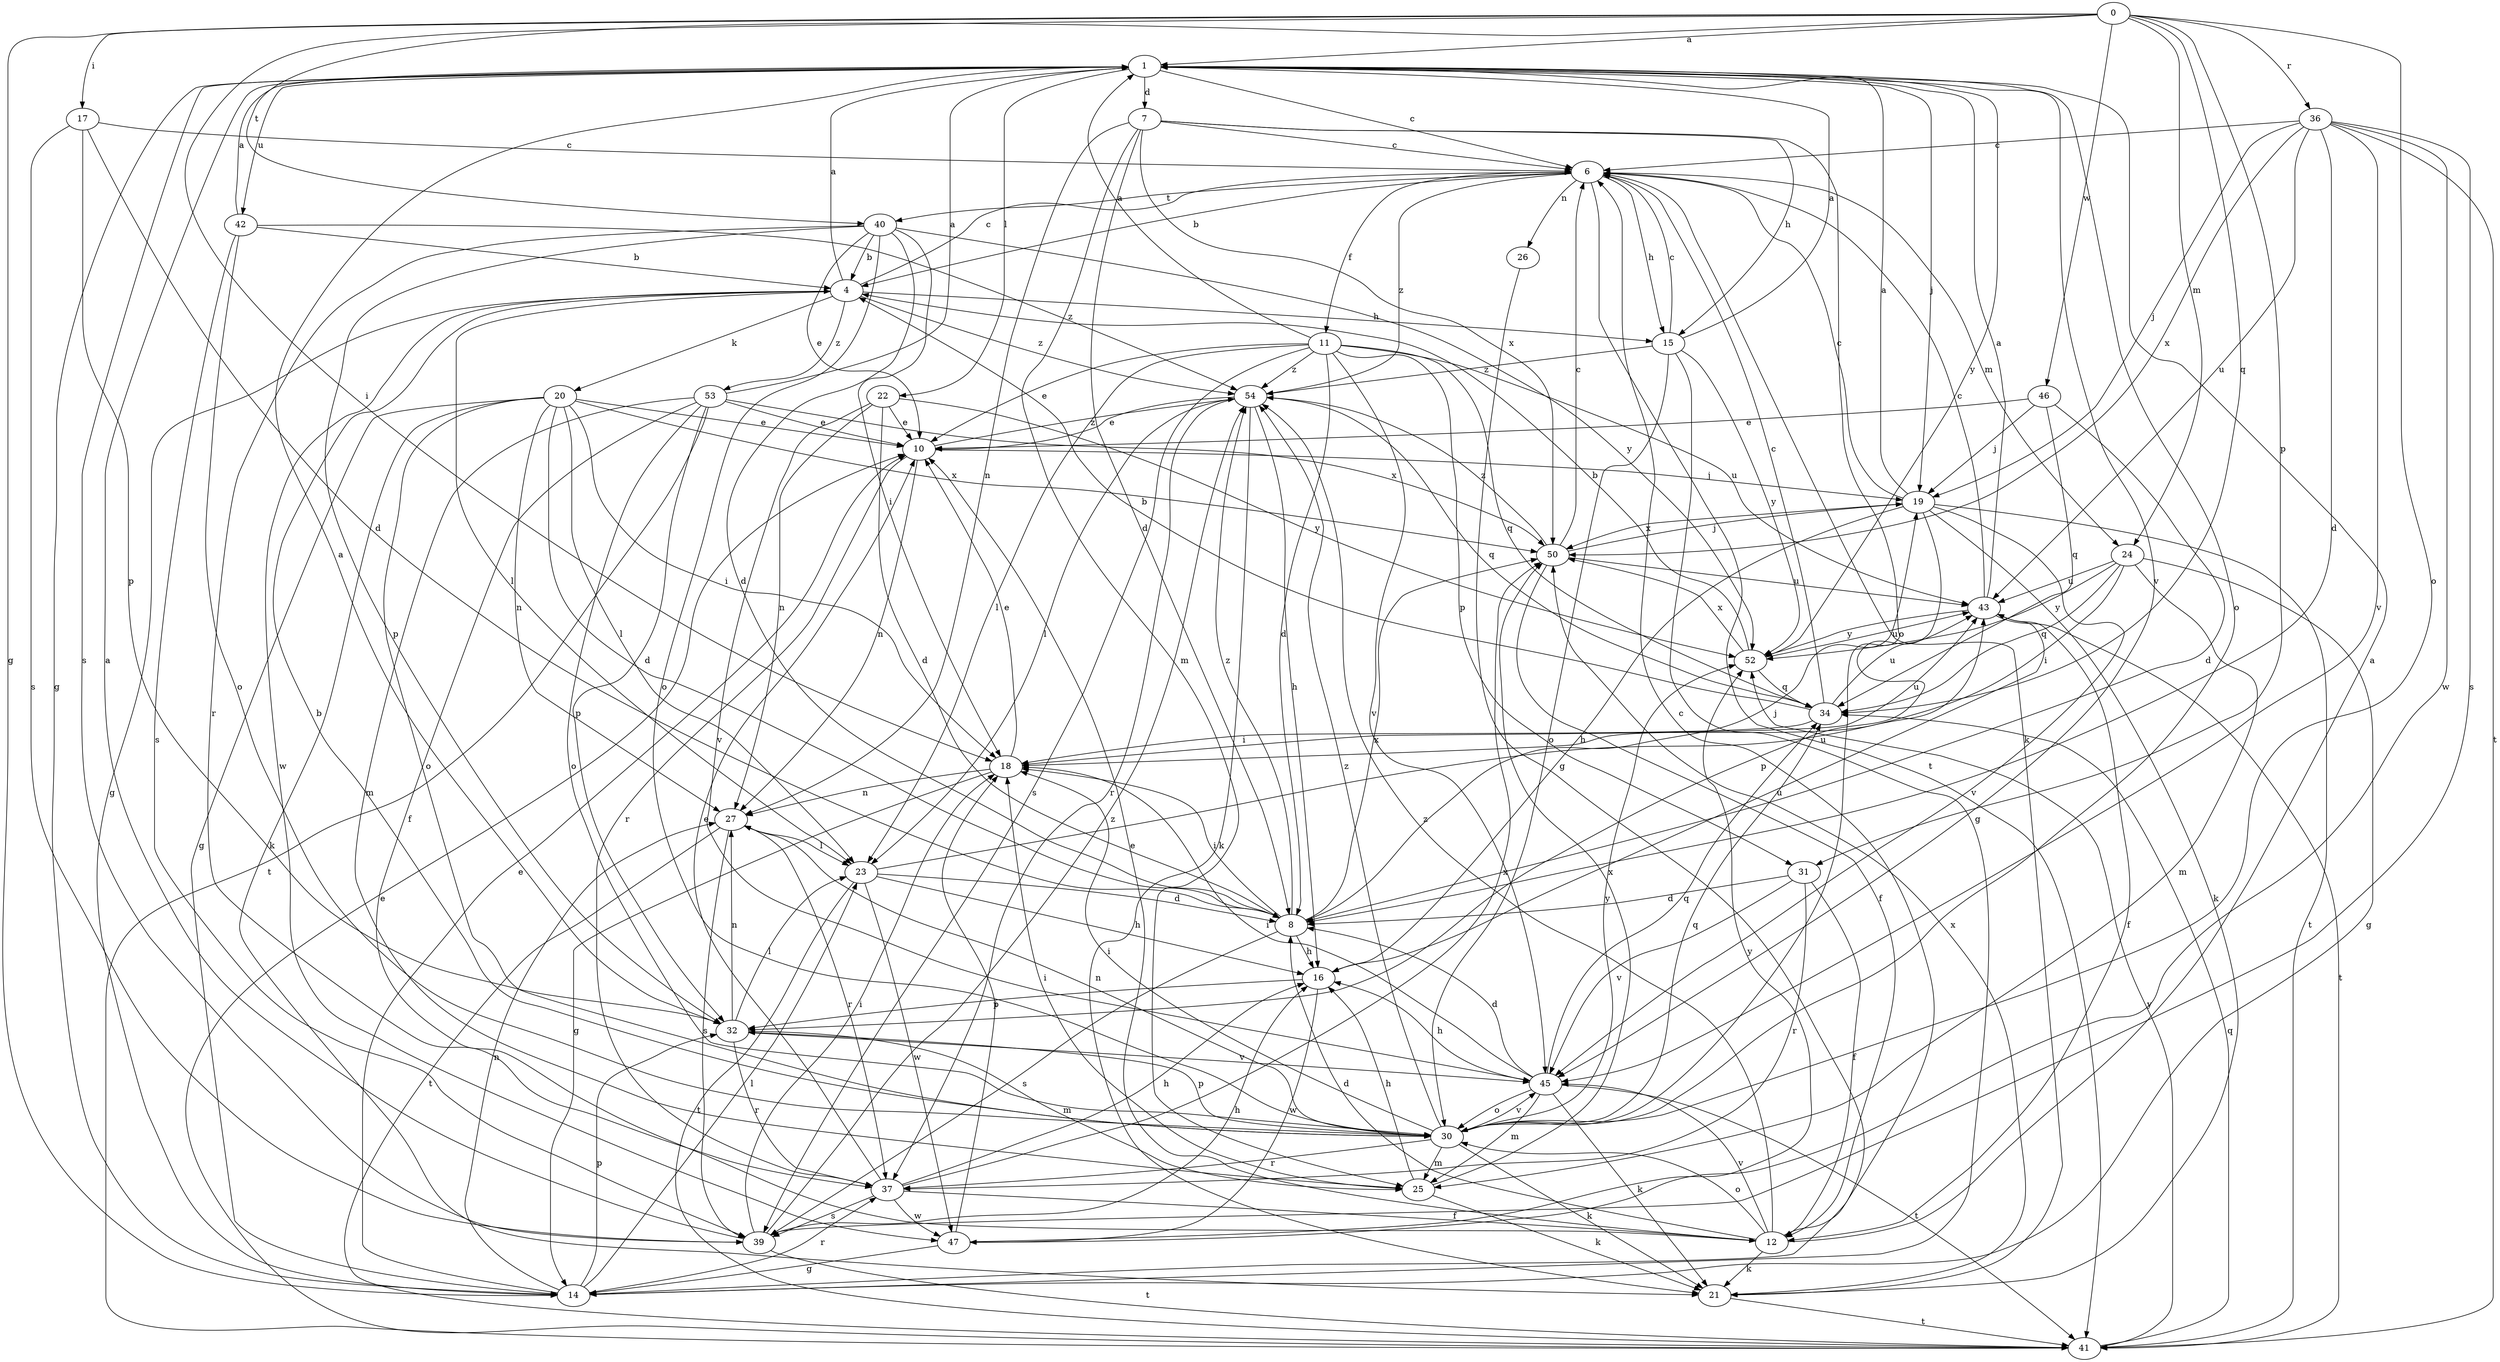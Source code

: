 strict digraph  {
0;
1;
4;
6;
7;
8;
10;
11;
12;
14;
15;
16;
17;
18;
19;
20;
21;
22;
23;
24;
25;
26;
27;
30;
31;
32;
34;
36;
37;
39;
40;
41;
42;
43;
45;
46;
47;
50;
52;
53;
54;
0 -> 1  [label=a];
0 -> 14  [label=g];
0 -> 17  [label=i];
0 -> 18  [label=i];
0 -> 24  [label=m];
0 -> 30  [label=o];
0 -> 31  [label=p];
0 -> 34  [label=q];
0 -> 36  [label=r];
0 -> 40  [label=t];
0 -> 46  [label=w];
1 -> 6  [label=c];
1 -> 7  [label=d];
1 -> 14  [label=g];
1 -> 19  [label=j];
1 -> 22  [label=l];
1 -> 30  [label=o];
1 -> 39  [label=s];
1 -> 42  [label=u];
1 -> 45  [label=v];
1 -> 52  [label=y];
4 -> 1  [label=a];
4 -> 6  [label=c];
4 -> 14  [label=g];
4 -> 15  [label=h];
4 -> 20  [label=k];
4 -> 23  [label=l];
4 -> 47  [label=w];
4 -> 53  [label=z];
4 -> 54  [label=z];
6 -> 4  [label=b];
6 -> 11  [label=f];
6 -> 15  [label=h];
6 -> 21  [label=k];
6 -> 24  [label=m];
6 -> 26  [label=n];
6 -> 40  [label=t];
6 -> 41  [label=t];
6 -> 54  [label=z];
7 -> 6  [label=c];
7 -> 8  [label=d];
7 -> 15  [label=h];
7 -> 25  [label=m];
7 -> 27  [label=n];
7 -> 30  [label=o];
7 -> 50  [label=x];
8 -> 16  [label=h];
8 -> 18  [label=i];
8 -> 19  [label=j];
8 -> 39  [label=s];
8 -> 50  [label=x];
8 -> 54  [label=z];
10 -> 19  [label=j];
10 -> 27  [label=n];
10 -> 37  [label=r];
10 -> 54  [label=z];
11 -> 1  [label=a];
11 -> 8  [label=d];
11 -> 10  [label=e];
11 -> 23  [label=l];
11 -> 31  [label=p];
11 -> 34  [label=q];
11 -> 39  [label=s];
11 -> 43  [label=u];
11 -> 45  [label=v];
11 -> 54  [label=z];
12 -> 1  [label=a];
12 -> 6  [label=c];
12 -> 8  [label=d];
12 -> 10  [label=e];
12 -> 21  [label=k];
12 -> 30  [label=o];
12 -> 45  [label=v];
12 -> 54  [label=z];
14 -> 10  [label=e];
14 -> 23  [label=l];
14 -> 27  [label=n];
14 -> 32  [label=p];
14 -> 37  [label=r];
15 -> 1  [label=a];
15 -> 6  [label=c];
15 -> 14  [label=g];
15 -> 30  [label=o];
15 -> 52  [label=y];
15 -> 54  [label=z];
16 -> 32  [label=p];
16 -> 43  [label=u];
16 -> 47  [label=w];
17 -> 6  [label=c];
17 -> 8  [label=d];
17 -> 32  [label=p];
17 -> 39  [label=s];
18 -> 10  [label=e];
18 -> 14  [label=g];
18 -> 27  [label=n];
18 -> 43  [label=u];
19 -> 1  [label=a];
19 -> 6  [label=c];
19 -> 16  [label=h];
19 -> 21  [label=k];
19 -> 32  [label=p];
19 -> 41  [label=t];
19 -> 45  [label=v];
19 -> 50  [label=x];
20 -> 8  [label=d];
20 -> 10  [label=e];
20 -> 14  [label=g];
20 -> 18  [label=i];
20 -> 21  [label=k];
20 -> 23  [label=l];
20 -> 27  [label=n];
20 -> 30  [label=o];
20 -> 50  [label=x];
21 -> 41  [label=t];
21 -> 50  [label=x];
22 -> 8  [label=d];
22 -> 10  [label=e];
22 -> 27  [label=n];
22 -> 45  [label=v];
22 -> 52  [label=y];
23 -> 8  [label=d];
23 -> 16  [label=h];
23 -> 41  [label=t];
23 -> 43  [label=u];
23 -> 47  [label=w];
24 -> 14  [label=g];
24 -> 18  [label=i];
24 -> 25  [label=m];
24 -> 34  [label=q];
24 -> 43  [label=u];
24 -> 52  [label=y];
25 -> 16  [label=h];
25 -> 18  [label=i];
25 -> 21  [label=k];
25 -> 50  [label=x];
26 -> 14  [label=g];
27 -> 23  [label=l];
27 -> 37  [label=r];
27 -> 39  [label=s];
27 -> 41  [label=t];
30 -> 4  [label=b];
30 -> 18  [label=i];
30 -> 21  [label=k];
30 -> 25  [label=m];
30 -> 27  [label=n];
30 -> 32  [label=p];
30 -> 34  [label=q];
30 -> 37  [label=r];
30 -> 45  [label=v];
30 -> 52  [label=y];
30 -> 54  [label=z];
31 -> 8  [label=d];
31 -> 12  [label=f];
31 -> 37  [label=r];
31 -> 45  [label=v];
32 -> 1  [label=a];
32 -> 23  [label=l];
32 -> 25  [label=m];
32 -> 27  [label=n];
32 -> 37  [label=r];
32 -> 45  [label=v];
34 -> 4  [label=b];
34 -> 6  [label=c];
34 -> 18  [label=i];
34 -> 43  [label=u];
36 -> 6  [label=c];
36 -> 8  [label=d];
36 -> 19  [label=j];
36 -> 39  [label=s];
36 -> 41  [label=t];
36 -> 43  [label=u];
36 -> 45  [label=v];
36 -> 47  [label=w];
36 -> 50  [label=x];
37 -> 10  [label=e];
37 -> 12  [label=f];
37 -> 16  [label=h];
37 -> 39  [label=s];
37 -> 47  [label=w];
37 -> 50  [label=x];
39 -> 1  [label=a];
39 -> 16  [label=h];
39 -> 18  [label=i];
39 -> 41  [label=t];
39 -> 54  [label=z];
40 -> 4  [label=b];
40 -> 8  [label=d];
40 -> 10  [label=e];
40 -> 18  [label=i];
40 -> 30  [label=o];
40 -> 32  [label=p];
40 -> 37  [label=r];
40 -> 52  [label=y];
41 -> 10  [label=e];
41 -> 34  [label=q];
41 -> 52  [label=y];
42 -> 1  [label=a];
42 -> 4  [label=b];
42 -> 30  [label=o];
42 -> 39  [label=s];
42 -> 54  [label=z];
43 -> 1  [label=a];
43 -> 6  [label=c];
43 -> 12  [label=f];
43 -> 41  [label=t];
43 -> 52  [label=y];
45 -> 8  [label=d];
45 -> 16  [label=h];
45 -> 18  [label=i];
45 -> 21  [label=k];
45 -> 25  [label=m];
45 -> 30  [label=o];
45 -> 34  [label=q];
45 -> 41  [label=t];
46 -> 8  [label=d];
46 -> 10  [label=e];
46 -> 19  [label=j];
46 -> 34  [label=q];
47 -> 14  [label=g];
47 -> 18  [label=i];
47 -> 52  [label=y];
50 -> 6  [label=c];
50 -> 12  [label=f];
50 -> 19  [label=j];
50 -> 43  [label=u];
50 -> 54  [label=z];
52 -> 4  [label=b];
52 -> 34  [label=q];
52 -> 43  [label=u];
52 -> 50  [label=x];
53 -> 1  [label=a];
53 -> 10  [label=e];
53 -> 12  [label=f];
53 -> 25  [label=m];
53 -> 30  [label=o];
53 -> 32  [label=p];
53 -> 41  [label=t];
53 -> 50  [label=x];
54 -> 10  [label=e];
54 -> 16  [label=h];
54 -> 21  [label=k];
54 -> 23  [label=l];
54 -> 34  [label=q];
54 -> 37  [label=r];
}
